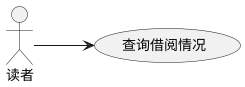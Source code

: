 @startuml
                     left to right direction
                     actor 读者
                     读者-->(查询借阅情况)
                     @enduml